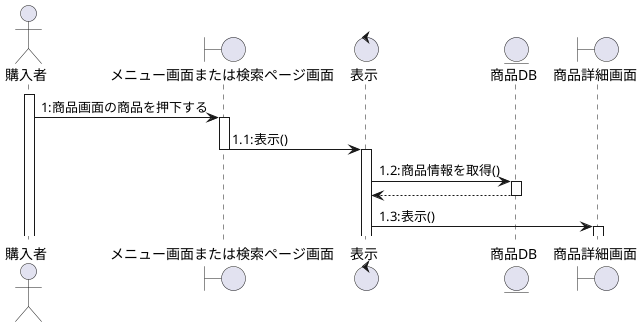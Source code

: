 @startuml

actor 購入者
boundary メニュー画面または検索ページ画面
control 表示
entity 商品DB
boundary 商品詳細画面

activate 購入者
購入者 -> メニュー画面または検索ページ画面:1:商品画面の商品を押下する
activate メニュー画面または検索ページ画面
メニュー画面または検索ページ画面 -> 表示:1.1:表示()
deactivate メニュー画面または検索ページ画面
activate 表示
表示 -> 商品DB :1.2:商品情報を取得()
activate 商品DB
商品DB --> 表示:
deactivate 商品DB
表示 -> 商品詳細画面:1.3:表示()
activate 商品詳細画面
@endumld
